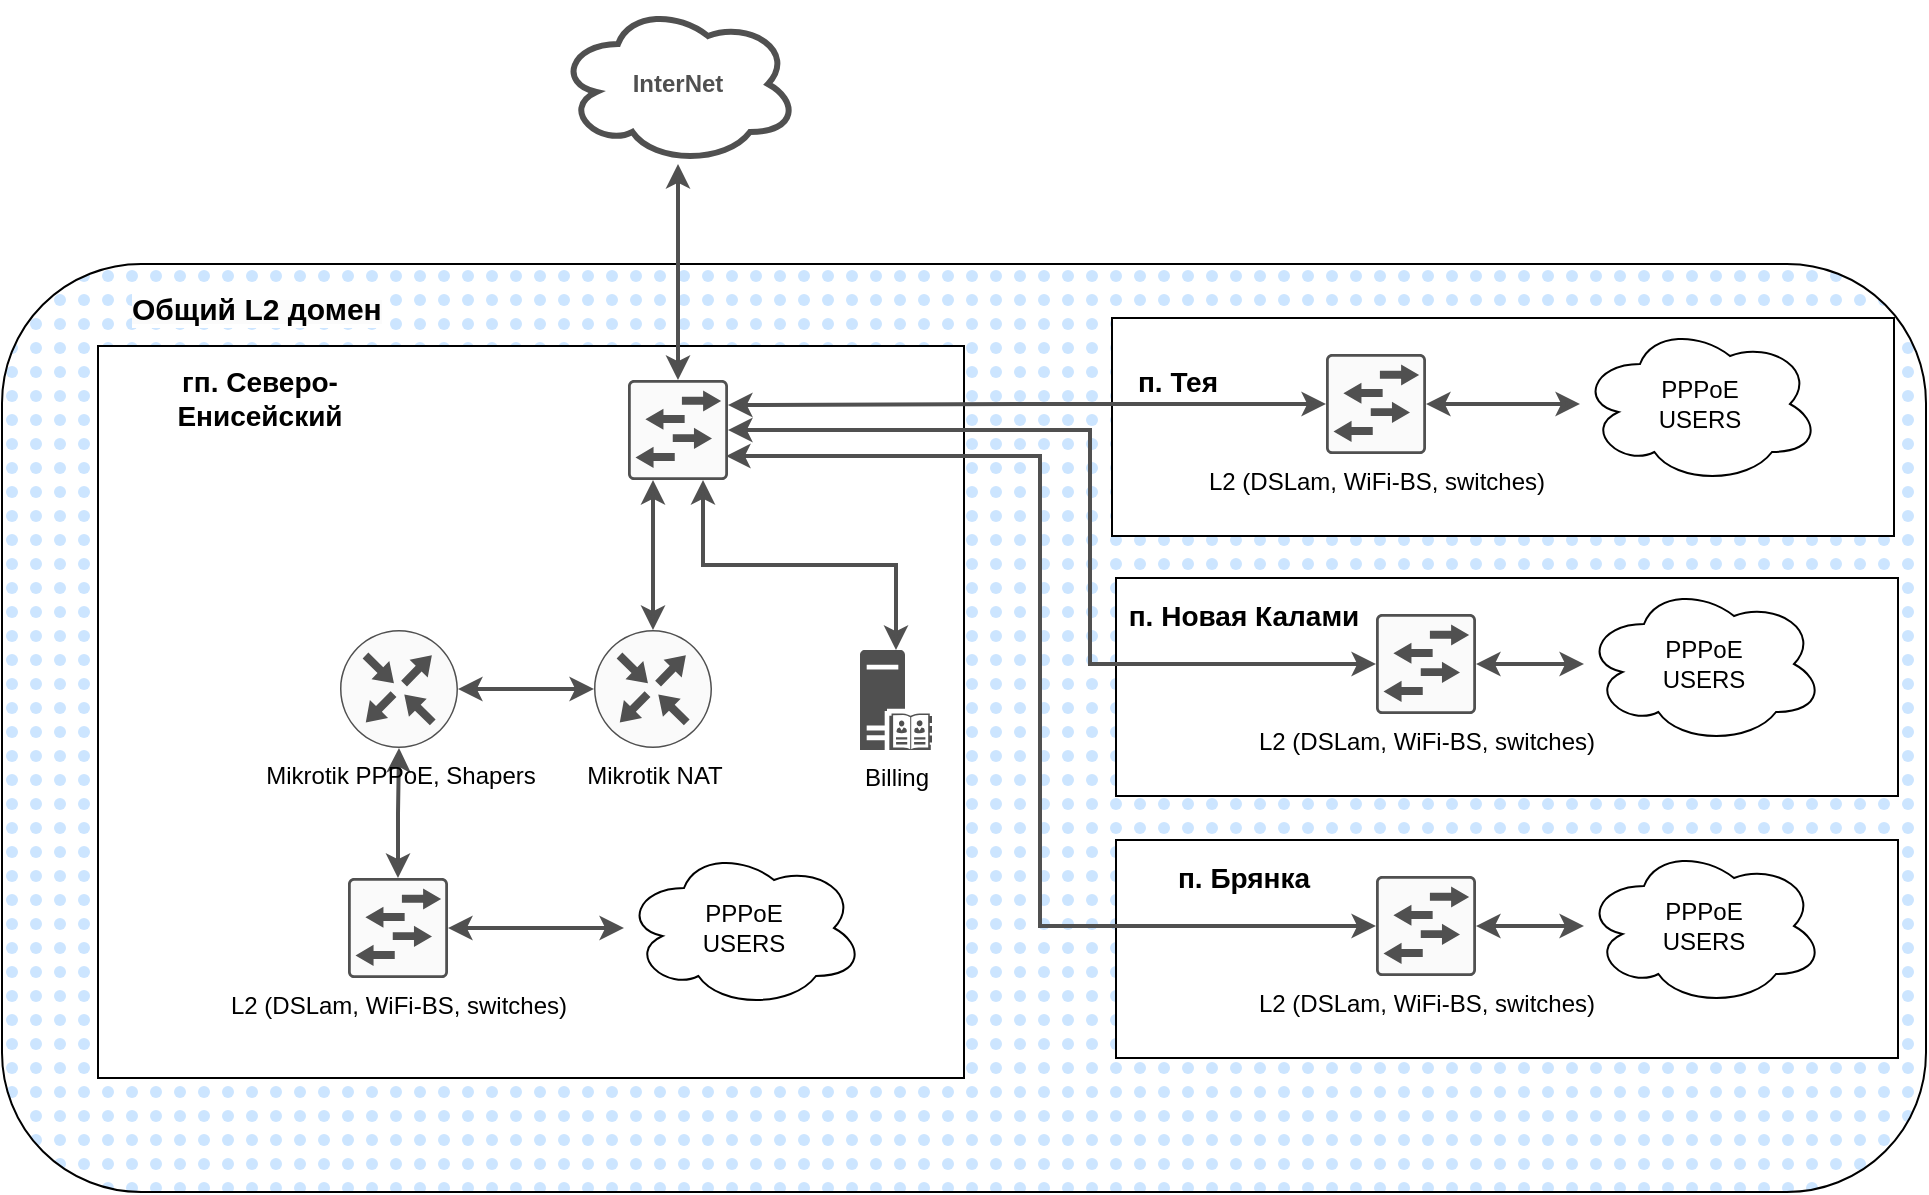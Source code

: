 <mxfile version="24.7.17">
  <diagram name="Страница — 1" id="uOJV9jAW6Q_YCwHMfGK2">
    <mxGraphModel dx="1230" dy="867" grid="1" gridSize="1" guides="1" tooltips="1" connect="1" arrows="1" fold="1" page="1" pageScale="1" pageWidth="1169" pageHeight="827" math="0" shadow="0">
      <root>
        <mxCell id="0" />
        <mxCell id="1" parent="0" />
        <mxCell id="7YyHL8LJFyHxG-Ooml9u-43" value="" style="rounded=1;whiteSpace=wrap;html=1;fontFamily=Helvetica;fontSize=11;fontColor=default;labelBackgroundColor=default;glass=0;fillColor=#CCE5FF;fillStyle=dots;" vertex="1" parent="1">
          <mxGeometry x="196" y="199" width="962" height="464" as="geometry" />
        </mxCell>
        <mxCell id="7YyHL8LJFyHxG-Ooml9u-25" value="" style="rounded=0;whiteSpace=wrap;html=1;fontFamily=Helvetica;fontSize=11;fontColor=default;labelBackgroundColor=default;" vertex="1" parent="1">
          <mxGeometry x="751" y="226" width="391" height="109" as="geometry" />
        </mxCell>
        <mxCell id="7YyHL8LJFyHxG-Ooml9u-20" value="" style="rounded=0;whiteSpace=wrap;html=1;fontFamily=Helvetica;fontSize=11;fontColor=default;labelBackgroundColor=default;" vertex="1" parent="1">
          <mxGeometry x="244" y="240" width="433" height="366" as="geometry" />
        </mxCell>
        <mxCell id="7YyHL8LJFyHxG-Ooml9u-11" value="" style="edgeStyle=orthogonalEdgeStyle;rounded=0;orthogonalLoop=1;jettySize=auto;html=1;startArrow=classic;startFill=1;strokeWidth=2;strokeColor=#505050;entryX=0.5;entryY=0;entryDx=0;entryDy=0;entryPerimeter=0;" edge="1" parent="1" source="7YyHL8LJFyHxG-Ooml9u-1" target="7YyHL8LJFyHxG-Ooml9u-15">
          <mxGeometry relative="1" as="geometry" />
        </mxCell>
        <mxCell id="7YyHL8LJFyHxG-Ooml9u-1" value="&lt;font color=&quot;#505050&quot;&gt;&lt;b&gt;InterNet&lt;/b&gt;&lt;/font&gt;" style="ellipse;shape=cloud;whiteSpace=wrap;html=1;strokeColor=#505050;strokeWidth=3;" vertex="1" parent="1">
          <mxGeometry x="474" y="69" width="120" height="80" as="geometry" />
        </mxCell>
        <mxCell id="7YyHL8LJFyHxG-Ooml9u-12" value="" style="edgeStyle=orthogonalEdgeStyle;shape=connector;rounded=0;orthogonalLoop=1;jettySize=auto;html=1;strokeColor=#505050;strokeWidth=2;align=center;verticalAlign=middle;fontFamily=Helvetica;fontSize=11;fontColor=default;labelBackgroundColor=default;startArrow=classic;startFill=1;endArrow=classic;exitX=0.75;exitY=1;exitDx=0;exitDy=0;exitPerimeter=0;" edge="1" parent="1" source="7YyHL8LJFyHxG-Ooml9u-15" target="7YyHL8LJFyHxG-Ooml9u-7">
          <mxGeometry relative="1" as="geometry" />
        </mxCell>
        <mxCell id="7YyHL8LJFyHxG-Ooml9u-14" value="" style="edgeStyle=orthogonalEdgeStyle;shape=connector;rounded=0;orthogonalLoop=1;jettySize=auto;html=1;strokeColor=#505050;strokeWidth=2;align=center;verticalAlign=middle;fontFamily=Helvetica;fontSize=11;fontColor=default;labelBackgroundColor=default;startArrow=classic;startFill=1;endArrow=classic;" edge="1" parent="1" source="7YyHL8LJFyHxG-Ooml9u-3" target="7YyHL8LJFyHxG-Ooml9u-13">
          <mxGeometry relative="1" as="geometry" />
        </mxCell>
        <mxCell id="7YyHL8LJFyHxG-Ooml9u-3" value="Mikrotik NAT" style="sketch=0;points=[[0.5,0,0],[1,0.5,0],[0.5,1,0],[0,0.5,0],[0.145,0.145,0],[0.856,0.145,0],[0.855,0.856,0],[0.145,0.855,0]];verticalLabelPosition=bottom;html=1;verticalAlign=top;aspect=fixed;align=center;pointerEvents=1;shape=mxgraph.cisco19.rect;prIcon=router;fillColor=#FAFAFA;strokeColor=#505050;strokeWidth=2;" vertex="1" parent="1">
          <mxGeometry x="492" y="382" width="59" height="59" as="geometry" />
        </mxCell>
        <mxCell id="7YyHL8LJFyHxG-Ooml9u-17" value="" style="edgeStyle=orthogonalEdgeStyle;shape=connector;rounded=0;orthogonalLoop=1;jettySize=auto;html=1;strokeColor=#505050;strokeWidth=2;align=center;verticalAlign=middle;fontFamily=Helvetica;fontSize=11;fontColor=default;labelBackgroundColor=default;startArrow=classic;startFill=1;endArrow=classic;" edge="1" parent="1" source="7YyHL8LJFyHxG-Ooml9u-5" target="7YyHL8LJFyHxG-Ooml9u-13">
          <mxGeometry relative="1" as="geometry" />
        </mxCell>
        <mxCell id="7YyHL8LJFyHxG-Ooml9u-19" value="" style="edgeStyle=orthogonalEdgeStyle;shape=connector;rounded=0;orthogonalLoop=1;jettySize=auto;html=1;strokeColor=#505050;strokeWidth=2;align=center;verticalAlign=middle;fontFamily=Helvetica;fontSize=11;fontColor=default;labelBackgroundColor=default;startArrow=classic;startFill=1;endArrow=classic;" edge="1" parent="1" source="7YyHL8LJFyHxG-Ooml9u-5" target="7YyHL8LJFyHxG-Ooml9u-18">
          <mxGeometry relative="1" as="geometry" />
        </mxCell>
        <mxCell id="7YyHL8LJFyHxG-Ooml9u-5" value="L2 (DSLam, WiFi-BS, switches)" style="sketch=0;points=[[0.015,0.015,0],[0.985,0.015,0],[0.985,0.985,0],[0.015,0.985,0],[0.25,0,0],[0.5,0,0],[0.75,0,0],[1,0.25,0],[1,0.5,0],[1,0.75,0],[0.75,1,0],[0.5,1,0],[0.25,1,0],[0,0.75,0],[0,0.5,0],[0,0.25,0]];verticalLabelPosition=bottom;html=1;verticalAlign=top;aspect=fixed;align=center;pointerEvents=1;shape=mxgraph.cisco19.rect;prIcon=l2_switch;fillColor=#FAFAFA;strokeColor=#505050;" vertex="1" parent="1">
          <mxGeometry x="369" y="506" width="50" height="50" as="geometry" />
        </mxCell>
        <mxCell id="7YyHL8LJFyHxG-Ooml9u-7" value="Billing" style="sketch=0;aspect=fixed;pointerEvents=1;shadow=0;dashed=0;html=1;strokeColor=none;labelPosition=center;verticalLabelPosition=bottom;verticalAlign=top;align=center;fillColor=#505050;shape=mxgraph.mscae.enterprise.server_directory" vertex="1" parent="1">
          <mxGeometry x="625" y="392" width="36" height="50" as="geometry" />
        </mxCell>
        <mxCell id="7YyHL8LJFyHxG-Ooml9u-13" value="Mikrotik PPPoE, Shapers" style="sketch=0;points=[[0.5,0,0],[1,0.5,0],[0.5,1,0],[0,0.5,0],[0.145,0.145,0],[0.856,0.145,0],[0.855,0.856,0],[0.145,0.855,0]];verticalLabelPosition=bottom;html=1;verticalAlign=top;aspect=fixed;align=center;pointerEvents=1;shape=mxgraph.cisco19.rect;prIcon=router;fillColor=#FAFAFA;strokeColor=#505050;strokeWidth=2;" vertex="1" parent="1">
          <mxGeometry x="365" y="382" width="59" height="59" as="geometry" />
        </mxCell>
        <mxCell id="7YyHL8LJFyHxG-Ooml9u-16" value="" style="edgeStyle=orthogonalEdgeStyle;shape=connector;rounded=0;orthogonalLoop=1;jettySize=auto;html=1;strokeColor=#505050;strokeWidth=2;align=center;verticalAlign=middle;fontFamily=Helvetica;fontSize=11;fontColor=default;labelBackgroundColor=default;startArrow=classic;startFill=1;endArrow=classic;exitX=0.25;exitY=1;exitDx=0;exitDy=0;exitPerimeter=0;" edge="1" parent="1" source="7YyHL8LJFyHxG-Ooml9u-15" target="7YyHL8LJFyHxG-Ooml9u-3">
          <mxGeometry relative="1" as="geometry" />
        </mxCell>
        <mxCell id="7YyHL8LJFyHxG-Ooml9u-15" value="" style="sketch=0;points=[[0.015,0.015,0],[0.985,0.015,0],[0.985,0.985,0],[0.015,0.985,0],[0.25,0,0],[0.5,0,0],[0.75,0,0],[1,0.25,0],[1,0.5,0],[1,0.75,0],[0.75,1,0],[0.5,1,0],[0.25,1,0],[0,0.75,0],[0,0.5,0],[0,0.25,0]];verticalLabelPosition=bottom;html=1;verticalAlign=top;aspect=fixed;align=center;pointerEvents=1;shape=mxgraph.cisco19.rect;prIcon=l2_switch;fillColor=#FAFAFA;strokeColor=#505050;" vertex="1" parent="1">
          <mxGeometry x="509" y="257" width="50" height="50" as="geometry" />
        </mxCell>
        <mxCell id="7YyHL8LJFyHxG-Ooml9u-18" value="PPPoE&lt;br&gt;USERS" style="ellipse;shape=cloud;whiteSpace=wrap;html=1;" vertex="1" parent="1">
          <mxGeometry x="507" y="491" width="120" height="80" as="geometry" />
        </mxCell>
        <mxCell id="7YyHL8LJFyHxG-Ooml9u-21" value="гп. Северо-Енисейский" style="text;html=1;align=center;verticalAlign=middle;whiteSpace=wrap;rounded=0;fontFamily=Helvetica;fontSize=14;fontColor=default;labelBackgroundColor=default;fontStyle=1" vertex="1" parent="1">
          <mxGeometry x="253" y="251" width="144" height="30" as="geometry" />
        </mxCell>
        <mxCell id="7YyHL8LJFyHxG-Ooml9u-27" value="" style="edgeStyle=orthogonalEdgeStyle;shape=connector;rounded=0;orthogonalLoop=1;jettySize=auto;html=1;strokeColor=#505050;strokeWidth=2;align=center;verticalAlign=middle;fontFamily=Helvetica;fontSize=11;fontColor=default;labelBackgroundColor=default;startArrow=classic;startFill=1;endArrow=classic;entryX=1;entryY=0.25;entryDx=0;entryDy=0;entryPerimeter=0;exitX=0;exitY=0.5;exitDx=0;exitDy=0;exitPerimeter=0;" edge="1" parent="1" source="7YyHL8LJFyHxG-Ooml9u-23" target="7YyHL8LJFyHxG-Ooml9u-15">
          <mxGeometry relative="1" as="geometry">
            <mxPoint x="779" y="276" as="targetPoint" />
          </mxGeometry>
        </mxCell>
        <mxCell id="7YyHL8LJFyHxG-Ooml9u-28" value="" style="edgeStyle=orthogonalEdgeStyle;shape=connector;rounded=0;orthogonalLoop=1;jettySize=auto;html=1;strokeColor=#505050;strokeWidth=2;align=center;verticalAlign=middle;fontFamily=Helvetica;fontSize=11;fontColor=default;labelBackgroundColor=default;startArrow=classic;startFill=1;endArrow=classic;" edge="1" parent="1" source="7YyHL8LJFyHxG-Ooml9u-23" target="7YyHL8LJFyHxG-Ooml9u-24">
          <mxGeometry relative="1" as="geometry" />
        </mxCell>
        <mxCell id="7YyHL8LJFyHxG-Ooml9u-23" value="L2 (DSLam, WiFi-BS, switches)" style="sketch=0;points=[[0.015,0.015,0],[0.985,0.015,0],[0.985,0.985,0],[0.015,0.985,0],[0.25,0,0],[0.5,0,0],[0.75,0,0],[1,0.25,0],[1,0.5,0],[1,0.75,0],[0.75,1,0],[0.5,1,0],[0.25,1,0],[0,0.75,0],[0,0.5,0],[0,0.25,0]];verticalLabelPosition=bottom;html=1;verticalAlign=top;aspect=fixed;align=center;pointerEvents=1;shape=mxgraph.cisco19.rect;prIcon=l2_switch;fillColor=#FAFAFA;strokeColor=#505050;" vertex="1" parent="1">
          <mxGeometry x="858" y="244" width="50" height="50" as="geometry" />
        </mxCell>
        <mxCell id="7YyHL8LJFyHxG-Ooml9u-24" value="PPPoE&lt;br&gt;USERS" style="ellipse;shape=cloud;whiteSpace=wrap;html=1;" vertex="1" parent="1">
          <mxGeometry x="985" y="229" width="120" height="80" as="geometry" />
        </mxCell>
        <mxCell id="7YyHL8LJFyHxG-Ooml9u-29" value="п. Тея" style="text;html=1;align=center;verticalAlign=middle;whiteSpace=wrap;rounded=0;fontFamily=Helvetica;fontSize=14;fontColor=default;labelBackgroundColor=default;fontStyle=1" vertex="1" parent="1">
          <mxGeometry x="712" y="243" width="144" height="30" as="geometry" />
        </mxCell>
        <mxCell id="7YyHL8LJFyHxG-Ooml9u-30" value="" style="rounded=0;whiteSpace=wrap;html=1;fontFamily=Helvetica;fontSize=11;fontColor=default;labelBackgroundColor=default;" vertex="1" parent="1">
          <mxGeometry x="753" y="356" width="391" height="109" as="geometry" />
        </mxCell>
        <mxCell id="7YyHL8LJFyHxG-Ooml9u-31" value="" style="edgeStyle=orthogonalEdgeStyle;shape=connector;rounded=0;orthogonalLoop=1;jettySize=auto;html=1;strokeColor=#505050;strokeWidth=2;align=center;verticalAlign=middle;fontFamily=Helvetica;fontSize=11;fontColor=default;labelBackgroundColor=default;startArrow=classic;startFill=1;endArrow=classic;" edge="1" parent="1" source="7YyHL8LJFyHxG-Ooml9u-32" target="7YyHL8LJFyHxG-Ooml9u-33">
          <mxGeometry relative="1" as="geometry" />
        </mxCell>
        <mxCell id="7YyHL8LJFyHxG-Ooml9u-32" value="L2 (DSLam, WiFi-BS, switches)" style="sketch=0;points=[[0.015,0.015,0],[0.985,0.015,0],[0.985,0.985,0],[0.015,0.985,0],[0.25,0,0],[0.5,0,0],[0.75,0,0],[1,0.25,0],[1,0.5,0],[1,0.75,0],[0.75,1,0],[0.5,1,0],[0.25,1,0],[0,0.75,0],[0,0.5,0],[0,0.25,0]];verticalLabelPosition=bottom;html=1;verticalAlign=top;aspect=fixed;align=center;pointerEvents=1;shape=mxgraph.cisco19.rect;prIcon=l2_switch;fillColor=#FAFAFA;strokeColor=#505050;" vertex="1" parent="1">
          <mxGeometry x="883" y="374" width="50" height="50" as="geometry" />
        </mxCell>
        <mxCell id="7YyHL8LJFyHxG-Ooml9u-33" value="PPPoE&lt;br&gt;USERS" style="ellipse;shape=cloud;whiteSpace=wrap;html=1;" vertex="1" parent="1">
          <mxGeometry x="987" y="359" width="120" height="80" as="geometry" />
        </mxCell>
        <mxCell id="7YyHL8LJFyHxG-Ooml9u-34" value="п. Новая Калами" style="text;html=1;align=center;verticalAlign=middle;whiteSpace=wrap;rounded=0;fontFamily=Helvetica;fontSize=14;fontColor=default;labelBackgroundColor=default;fontStyle=1" vertex="1" parent="1">
          <mxGeometry x="745" y="360" width="144" height="30" as="geometry" />
        </mxCell>
        <mxCell id="7YyHL8LJFyHxG-Ooml9u-35" value="" style="edgeStyle=orthogonalEdgeStyle;shape=connector;rounded=0;orthogonalLoop=1;jettySize=auto;html=1;strokeColor=#505050;strokeWidth=2;align=center;verticalAlign=middle;fontFamily=Helvetica;fontSize=11;fontColor=default;labelBackgroundColor=default;startArrow=classic;startFill=1;endArrow=classic;exitX=0;exitY=0.5;exitDx=0;exitDy=0;exitPerimeter=0;entryX=1;entryY=0.5;entryDx=0;entryDy=0;entryPerimeter=0;" edge="1" parent="1" source="7YyHL8LJFyHxG-Ooml9u-32" target="7YyHL8LJFyHxG-Ooml9u-15">
          <mxGeometry relative="1" as="geometry">
            <mxPoint x="860" y="283" as="sourcePoint" />
            <mxPoint x="704" y="337" as="targetPoint" />
            <Array as="points">
              <mxPoint x="740" y="399" />
              <mxPoint x="740" y="282" />
            </Array>
          </mxGeometry>
        </mxCell>
        <mxCell id="7YyHL8LJFyHxG-Ooml9u-36" value="" style="rounded=0;whiteSpace=wrap;html=1;fontFamily=Helvetica;fontSize=11;fontColor=default;labelBackgroundColor=default;" vertex="1" parent="1">
          <mxGeometry x="753" y="487" width="391" height="109" as="geometry" />
        </mxCell>
        <mxCell id="7YyHL8LJFyHxG-Ooml9u-37" value="" style="edgeStyle=orthogonalEdgeStyle;shape=connector;rounded=0;orthogonalLoop=1;jettySize=auto;html=1;strokeColor=#505050;strokeWidth=2;align=center;verticalAlign=middle;fontFamily=Helvetica;fontSize=11;fontColor=default;labelBackgroundColor=default;startArrow=classic;startFill=1;endArrow=classic;" edge="1" parent="1" source="7YyHL8LJFyHxG-Ooml9u-38" target="7YyHL8LJFyHxG-Ooml9u-39">
          <mxGeometry relative="1" as="geometry" />
        </mxCell>
        <mxCell id="7YyHL8LJFyHxG-Ooml9u-38" value="L2 (DSLam, WiFi-BS, switches)" style="sketch=0;points=[[0.015,0.015,0],[0.985,0.015,0],[0.985,0.985,0],[0.015,0.985,0],[0.25,0,0],[0.5,0,0],[0.75,0,0],[1,0.25,0],[1,0.5,0],[1,0.75,0],[0.75,1,0],[0.5,1,0],[0.25,1,0],[0,0.75,0],[0,0.5,0],[0,0.25,0]];verticalLabelPosition=bottom;html=1;verticalAlign=top;aspect=fixed;align=center;pointerEvents=1;shape=mxgraph.cisco19.rect;prIcon=l2_switch;fillColor=#FAFAFA;strokeColor=#505050;" vertex="1" parent="1">
          <mxGeometry x="883" y="505" width="50" height="50" as="geometry" />
        </mxCell>
        <mxCell id="7YyHL8LJFyHxG-Ooml9u-39" value="PPPoE&lt;br&gt;USERS" style="ellipse;shape=cloud;whiteSpace=wrap;html=1;" vertex="1" parent="1">
          <mxGeometry x="987" y="490" width="120" height="80" as="geometry" />
        </mxCell>
        <mxCell id="7YyHL8LJFyHxG-Ooml9u-40" value="п. Брянка" style="text;html=1;align=center;verticalAlign=middle;whiteSpace=wrap;rounded=0;fontFamily=Helvetica;fontSize=14;fontColor=default;labelBackgroundColor=default;fontStyle=1" vertex="1" parent="1">
          <mxGeometry x="745" y="491" width="144" height="30" as="geometry" />
        </mxCell>
        <mxCell id="7YyHL8LJFyHxG-Ooml9u-41" value="" style="edgeStyle=orthogonalEdgeStyle;shape=connector;rounded=0;orthogonalLoop=1;jettySize=auto;html=1;strokeColor=#505050;strokeWidth=2;align=center;verticalAlign=middle;fontFamily=Helvetica;fontSize=11;fontColor=default;labelBackgroundColor=default;startArrow=classic;startFill=1;endArrow=classic;exitX=0;exitY=0.5;exitDx=0;exitDy=0;exitPerimeter=0;" edge="1" parent="1" source="7YyHL8LJFyHxG-Ooml9u-38">
          <mxGeometry relative="1" as="geometry">
            <mxPoint x="884" y="419" as="sourcePoint" />
            <mxPoint x="558" y="295" as="targetPoint" />
            <Array as="points">
              <mxPoint x="715" y="530" />
              <mxPoint x="715" y="295" />
            </Array>
          </mxGeometry>
        </mxCell>
        <mxCell id="7YyHL8LJFyHxG-Ooml9u-44" value="&lt;span style=&quot;color: rgb(0, 0, 0); font-family: Helvetica; font-style: normal; font-variant-ligatures: normal; font-variant-caps: normal; letter-spacing: normal; orphans: 2; text-align: center; text-indent: 0px; text-transform: none; widows: 2; word-spacing: 0px; -webkit-text-stroke-width: 0px; white-space: normal; background-color: rgb(251, 251, 251); text-decoration-thickness: initial; text-decoration-style: initial; text-decoration-color: initial; float: none; display: inline !important;&quot;&gt;&lt;b style=&quot;&quot;&gt;&lt;font style=&quot;font-size: 15px;&quot;&gt;Общий L2 домен&lt;/font&gt;&lt;/b&gt;&lt;/span&gt;" style="text;whiteSpace=wrap;html=1;fontFamily=Helvetica;fontSize=11;fontColor=default;labelBackgroundColor=default;" vertex="1" parent="1">
          <mxGeometry x="259" y="206" width="168" height="28" as="geometry" />
        </mxCell>
      </root>
    </mxGraphModel>
  </diagram>
</mxfile>
